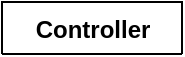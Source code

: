 <mxfile version="13.0.1" type="device"><diagram id="156TWqzqvm_quB4XYFCr" name="Page-1"><mxGraphModel dx="1102" dy="814" grid="1" gridSize="10" guides="1" tooltips="1" connect="1" arrows="1" fold="1" page="1" pageScale="1" pageWidth="827" pageHeight="1169" math="0" shadow="0"><root><mxCell id="0"/><mxCell id="1" parent="0"/><mxCell id="fM9hNw7W5QINtWifCrtw-17" value="Controller" style="swimlane;fontStyle=1;align=center;verticalAlign=top;childLayout=stackLayout;horizontal=1;startSize=26;horizontalStack=0;resizeParent=1;resizeParentMax=0;resizeLast=0;collapsible=1;marginBottom=0;fontFamily=Helvetica;html=1;" parent="1" vertex="1" collapsed="1"><mxGeometry x="180" y="90" width="90" height="26" as="geometry"><mxRectangle x="180" y="90" width="510" height="740" as="alternateBounds"/></mxGeometry></mxCell><mxCell id="fM9hNw7W5QINtWifCrtw-19" value="" style="line;strokeWidth=1;fillColor=none;align=left;verticalAlign=middle;spacingTop=-1;spacingLeft=3;spacingRight=3;rotatable=0;labelPosition=right;points=[];portConstraint=eastwest;" parent="fM9hNw7W5QINtWifCrtw-17" vertex="1"><mxGeometry y="26" width="90" height="8" as="geometry"/></mxCell><mxCell id="fM9hNw7W5QINtWifCrtw-20" value="&lt;u&gt;- preencherEncomenda() : List&amp;lt;linhaencomenda&amp;gt;&lt;/u&gt;&lt;br&gt;+ Controller(bd : BaseDeDados, view : View, menuPrincipal : Menu, menuTipo : MenuTipo)&lt;br&gt;+ run() : void&lt;br&gt;- login() : void&lt;br&gt;- registo() : void&lt;br&gt;- logedin() : void&lt;br&gt;- logedinUtilizador() : void&lt;br&gt;- encomendasDecisao() : void&lt;br&gt;- encomendar() : void&lt;br&gt;- consultarDadosUtilizador() : void&lt;br&gt;- getDadosUtilizador() : void&lt;br&gt;- alterarMailUtilizador() : void&lt;br&gt;- alterarPasswordUtilizador() : void&lt;br&gt;- logedinVoluntario() : void&lt;br&gt;- consultarDadosVoluntario() : void&lt;br&gt;- alterarMailVoluntario() : void&lt;br&gt;- alterarPasswordVoluntario() : void&lt;br&gt;- alterarRaioVoluntario() : void&lt;br&gt;- logedinEmpresa() : void&lt;br&gt;- mensagemEntregaAtual() : void&lt;br&gt;- consultarDadosEmpresa() : void&lt;br&gt;- getDadosTransportador() : void&lt;br&gt;- alterarMailEmpresa() : void&lt;br&gt;- alterarPasswordEmpresa() : void&lt;br&gt;- alterarNifEmpresa() : void&lt;br&gt;- alterarRaioEmpresa() : void&lt;br&gt;- alterarDisponibilidade() : void&lt;br&gt;- entregar() : void&lt;br&gt;- alterarPrecoPorKmEmpresa() : void&lt;br&gt;- alterarPrecoPorPesoEmpresa() : void&lt;br&gt;- alterarPrecoPorHoraEmpresa() : void&lt;br&gt;- logedinLoja() : void&lt;br&gt;- alterarDadosLoja() : void&lt;br&gt;- getDadosLoja() : void&lt;br&gt;- alterarMailLoja() : void&lt;br&gt;- alterarPasswordLoja() : void&lt;br&gt;- alterarTempoMedioTempoLoja() : void&lt;br&gt;- aceitar() : void&lt;br&gt;- gravaEstado() : void&lt;br&gt;- lerEstado() : void&lt;br&gt;- top10Utilizadores() : void&lt;br&gt;- top10Empresas() : void&lt;br&gt;- totalFaturado() : void&lt;br&gt;- classificar() : void&lt;br&gt;- recusarTransportador() : void&lt;br&gt;- infoEncomendasTransportador() : void&lt;br&gt;- classificacaoTransportador() : void&lt;br&gt;- alterarCertificado() : void&lt;br&gt;- encomendasTransportadas() : void" style="text;strokeColor=none;fillColor=none;align=left;verticalAlign=top;spacingLeft=4;spacingRight=4;overflow=hidden;rotatable=0;points=[[0,0.5],[1,0.5]];portConstraint=eastwest;fontStyle=0;fontFamily=Helvetica;html=1;" parent="fM9hNw7W5QINtWifCrtw-17" vertex="1"><mxGeometry y="34" width="90" height="706" as="geometry"/></mxCell></root></mxGraphModel></diagram></mxfile>